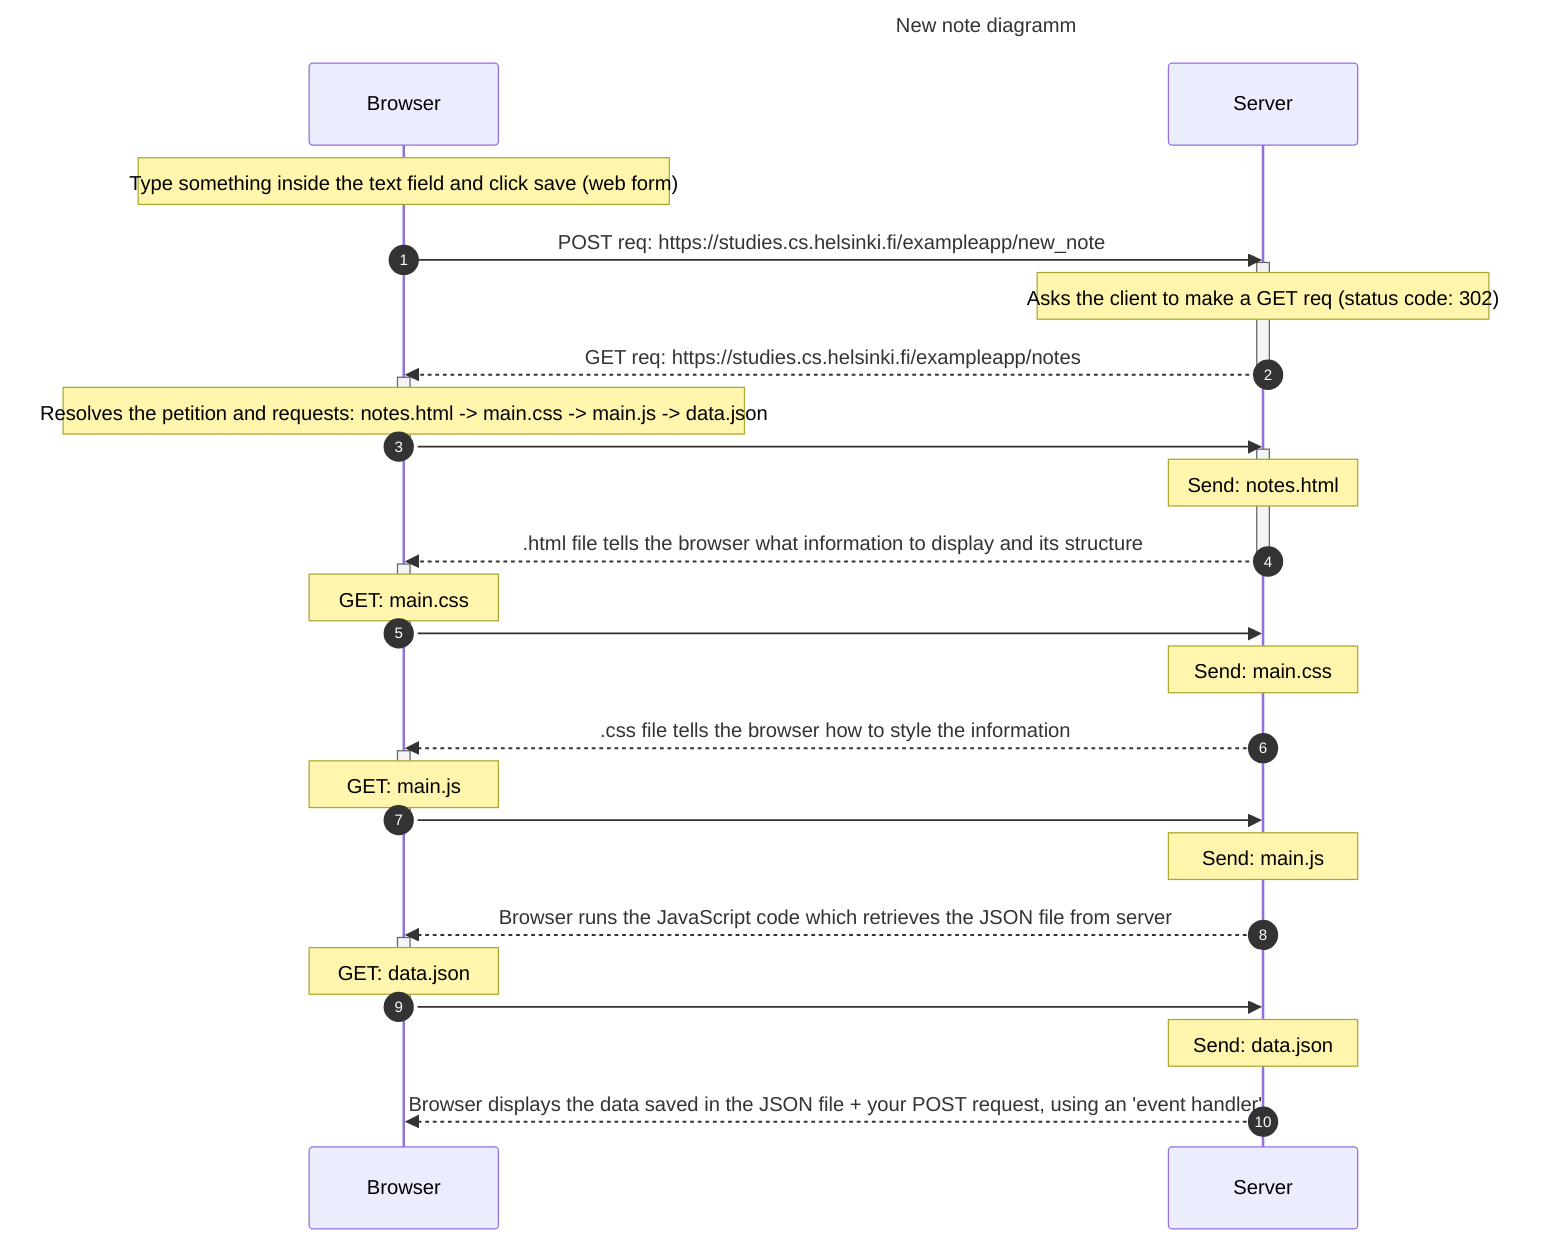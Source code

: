 ---
title: New note diagramm
---


sequenceDiagram

    autonumber

    Note over Browser:  Type something inside the text field  and click save (web form)
    Browser->>Server: POST req: https://studies.cs.helsinki.fi/exampleapp/new_note  

    activate Server
    Note over Server:  Asks the client to make a GET req (status code: 302)
    Server-->>Browser: GET req:  https://studies.cs.helsinki.fi/exampleapp/notes
    deactivate Server

    activate Browser 
    Note over Browser: Resolves the petition and requests: notes.html -> main.css -> main.js -> data.json 
    Browser->>Server: 
    deactivate Browser 

    activate Server
    Note over Server: Send: notes.html
    Server-->>Browser: .html file tells the browser what information to display and its structure
    deactivate Server

    activate Browser 
    Note over Browser: GET: main.css 
    Browser->>Server: 
    deactivate Browser 
    Note over Server: Send: main.css 
    Server-->>Browser: .css file tells the browser how to style the information

    activate Browser 
    Note over Browser: GET: main.js 
    Browser->>Server: 
    deactivate Browser 
    Note over Server: Send: main.js 
    Server-->>Browser: Browser runs the JavaScript code which retrieves the JSON file from server

    activate Browser 
    Note over Browser: GET: data.json 
    Browser->>Server: 
    deactivate Browser 
    Note over Server: Send: data.json
    Server-->>Browser: Browser displays the data saved in the JSON file + your POST request, using an 'event handler'